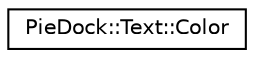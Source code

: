 digraph "Graphical Class Hierarchy"
{
  edge [fontname="Helvetica",fontsize="10",labelfontname="Helvetica",labelfontsize="10"];
  node [fontname="Helvetica",fontsize="10",shape=record];
  rankdir="LR";
  Node1 [label="PieDock::Text::Color",height=0.2,width=0.4,color="black", fillcolor="white", style="filled",URL="$classPieDock_1_1Text_1_1Color.html"];
}

